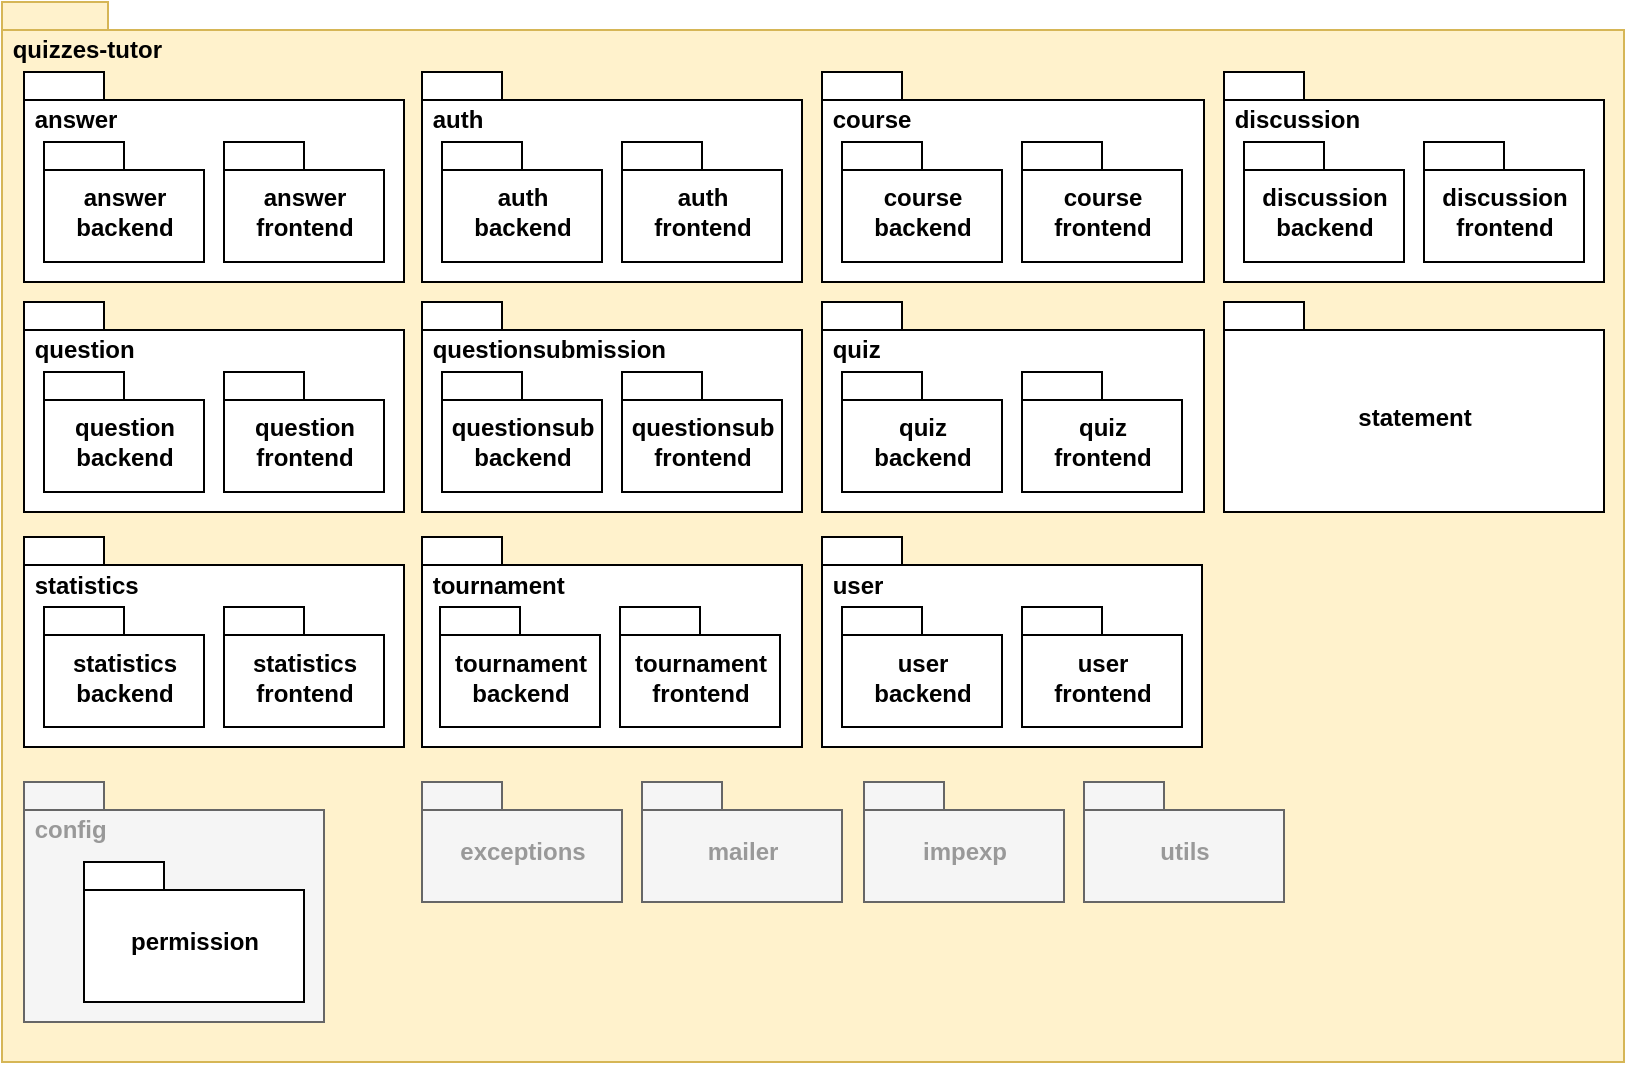 <mxfile version="13.10.2" type="device"><diagram name="Page-1" id="b5b7bab2-c9e2-2cf4-8b2a-24fd1a2a6d21"><mxGraphModel dx="1422" dy="705" grid="1" gridSize="10" guides="1" tooltips="1" connect="1" arrows="1" fold="1" page="1" pageScale="1" pageWidth="827" pageHeight="1169" background="#ffffff" math="0" shadow="0"><root><mxCell id="0"/><mxCell id="1" parent="0"/><mxCell id="0KxOoFOg0Rp_-ufDolNg-1" value="&amp;nbsp;quizzes-tutor" style="shape=folder;fontStyle=1;spacingTop=10;tabWidth=40;tabHeight=14;tabPosition=left;html=1;labelPosition=center;verticalLabelPosition=middle;align=left;verticalAlign=top;fillColor=#fff2cc;strokeColor=#d6b656;" parent="1" vertex="1"><mxGeometry x="9" y="20" width="811" height="530" as="geometry"/></mxCell><mxCell id="0KxOoFOg0Rp_-ufDolNg-2" value="&amp;nbsp;answer" style="shape=folder;fontStyle=1;spacingTop=10;tabWidth=40;tabHeight=14;tabPosition=left;html=1;align=left;verticalAlign=top;" parent="1" vertex="1"><mxGeometry x="20" y="55" width="190" height="105" as="geometry"/></mxCell><mxCell id="0KxOoFOg0Rp_-ufDolNg-3" value="&amp;nbsp;auth" style="shape=folder;fontStyle=1;spacingTop=10;tabWidth=40;tabHeight=14;tabPosition=left;html=1;align=left;verticalAlign=top;" parent="1" vertex="1"><mxGeometry x="219" y="55" width="190" height="105" as="geometry"/></mxCell><mxCell id="0KxOoFOg0Rp_-ufDolNg-4" value="&amp;nbsp;config" style="shape=folder;fontStyle=1;spacingTop=10;tabWidth=40;tabHeight=14;tabPosition=left;html=1;align=left;verticalAlign=top;fillColor=#f5f5f5;strokeColor=#666666;fontColor=#999999;" parent="1" vertex="1"><mxGeometry x="20" y="410" width="150" height="120" as="geometry"/></mxCell><mxCell id="0KxOoFOg0Rp_-ufDolNg-5" value="&amp;nbsp;course" style="shape=folder;fontStyle=1;spacingTop=10;tabWidth=40;tabHeight=14;tabPosition=left;html=1;align=left;verticalAlign=top;" parent="1" vertex="1"><mxGeometry x="419" y="55" width="191" height="105" as="geometry"/></mxCell><mxCell id="0KxOoFOg0Rp_-ufDolNg-7" value="exceptions" style="shape=folder;fontStyle=1;spacingTop=10;tabWidth=40;tabHeight=14;tabPosition=left;html=1;align=center;verticalAlign=middle;fillColor=#f5f5f5;strokeColor=#666666;fontColor=#999999;" parent="1" vertex="1"><mxGeometry x="219" y="410" width="100" height="60" as="geometry"/></mxCell><mxCell id="0KxOoFOg0Rp_-ufDolNg-8" value="impexp" style="shape=folder;fontStyle=1;spacingTop=10;tabWidth=40;tabHeight=14;tabPosition=left;html=1;align=center;verticalAlign=middle;fillColor=#f5f5f5;strokeColor=#666666;fontColor=#999999;" parent="1" vertex="1"><mxGeometry x="440" y="410" width="100" height="60" as="geometry"/></mxCell><mxCell id="0KxOoFOg0Rp_-ufDolNg-9" value="mailer" style="shape=folder;fontStyle=1;spacingTop=10;tabWidth=40;tabHeight=14;tabPosition=left;html=1;align=center;verticalAlign=middle;fillColor=#f5f5f5;strokeColor=#666666;fontColor=#999999;" parent="1" vertex="1"><mxGeometry x="329" y="410" width="100" height="60" as="geometry"/></mxCell><mxCell id="0KxOoFOg0Rp_-ufDolNg-18" value="utils" style="shape=folder;fontStyle=1;spacingTop=10;tabWidth=40;tabHeight=14;tabPosition=left;html=1;align=center;verticalAlign=middle;fillColor=#f5f5f5;strokeColor=#666666;fontColor=#999999;" parent="1" vertex="1"><mxGeometry x="550" y="410" width="100" height="60" as="geometry"/></mxCell><mxCell id="0KxOoFOg0Rp_-ufDolNg-19" style="edgeStyle=orthogonalEdgeStyle;rounded=0;orthogonalLoop=1;jettySize=auto;html=1;exitX=0.5;exitY=1;exitDx=0;exitDy=0;exitPerimeter=0;fontColor=#999999;" parent="1" source="0KxOoFOg0Rp_-ufDolNg-7" target="0KxOoFOg0Rp_-ufDolNg-7" edge="1"><mxGeometry relative="1" as="geometry"/></mxCell><mxCell id="nWKlDPTB4NSH_55EL6t1-1" value="auth&lt;br&gt;backend" style="shape=folder;fontStyle=1;spacingTop=10;tabWidth=40;tabHeight=14;tabPosition=left;html=1;align=center;verticalAlign=middle;" vertex="1" parent="1"><mxGeometry x="229" y="90" width="80" height="60" as="geometry"/></mxCell><mxCell id="nWKlDPTB4NSH_55EL6t1-2" value="auth&lt;br&gt;frontend" style="shape=folder;fontStyle=1;spacingTop=10;tabWidth=40;tabHeight=14;tabPosition=left;html=1;align=center;verticalAlign=middle;" vertex="1" parent="1"><mxGeometry x="319" y="90" width="80" height="60" as="geometry"/></mxCell><mxCell id="nWKlDPTB4NSH_55EL6t1-3" value="course&lt;br&gt;backend" style="shape=folder;fontStyle=1;spacingTop=10;tabWidth=40;tabHeight=14;tabPosition=left;html=1;align=center;verticalAlign=middle;" vertex="1" parent="1"><mxGeometry x="429" y="90" width="80" height="60" as="geometry"/></mxCell><mxCell id="nWKlDPTB4NSH_55EL6t1-4" value="course&lt;br&gt;frontend" style="shape=folder;fontStyle=1;spacingTop=10;tabWidth=40;tabHeight=14;tabPosition=left;html=1;align=center;verticalAlign=middle;" vertex="1" parent="1"><mxGeometry x="519" y="90" width="80" height="60" as="geometry"/></mxCell><mxCell id="nWKlDPTB4NSH_55EL6t1-5" value="answer&lt;br&gt;backend" style="shape=folder;fontStyle=1;spacingTop=10;tabWidth=40;tabHeight=14;tabPosition=left;html=1;align=center;verticalAlign=middle;" vertex="1" parent="1"><mxGeometry x="30" y="90" width="80" height="60" as="geometry"/></mxCell><mxCell id="nWKlDPTB4NSH_55EL6t1-6" value="answer&lt;br&gt;frontend" style="shape=folder;fontStyle=1;spacingTop=10;tabWidth=40;tabHeight=14;tabPosition=left;html=1;align=center;verticalAlign=middle;" vertex="1" parent="1"><mxGeometry x="120" y="90" width="80" height="60" as="geometry"/></mxCell><mxCell id="nWKlDPTB4NSH_55EL6t1-7" value="&amp;nbsp;question" style="shape=folder;fontStyle=1;spacingTop=10;tabWidth=40;tabHeight=14;tabPosition=left;html=1;align=left;verticalAlign=top;" vertex="1" parent="1"><mxGeometry x="20" y="170" width="190" height="105" as="geometry"/></mxCell><mxCell id="nWKlDPTB4NSH_55EL6t1-8" value="question&lt;br&gt;backend" style="shape=folder;fontStyle=1;spacingTop=10;tabWidth=40;tabHeight=14;tabPosition=left;html=1;align=center;verticalAlign=middle;" vertex="1" parent="1"><mxGeometry x="30" y="205" width="80" height="60" as="geometry"/></mxCell><mxCell id="nWKlDPTB4NSH_55EL6t1-9" value="question&lt;br&gt;frontend" style="shape=folder;fontStyle=1;spacingTop=10;tabWidth=40;tabHeight=14;tabPosition=left;html=1;align=center;verticalAlign=middle;" vertex="1" parent="1"><mxGeometry x="120" y="205" width="80" height="60" as="geometry"/></mxCell><mxCell id="nWKlDPTB4NSH_55EL6t1-10" value="&amp;nbsp;discussion" style="shape=folder;fontStyle=1;spacingTop=10;tabWidth=40;tabHeight=14;tabPosition=left;html=1;align=left;verticalAlign=top;" vertex="1" parent="1"><mxGeometry x="620" y="55" width="190" height="105" as="geometry"/></mxCell><mxCell id="nWKlDPTB4NSH_55EL6t1-11" value="discussion&lt;br&gt;backend" style="shape=folder;fontStyle=1;spacingTop=10;tabWidth=40;tabHeight=14;tabPosition=left;html=1;align=center;verticalAlign=middle;" vertex="1" parent="1"><mxGeometry x="630" y="90" width="80" height="60" as="geometry"/></mxCell><mxCell id="nWKlDPTB4NSH_55EL6t1-12" value="discussion&lt;br&gt;frontend" style="shape=folder;fontStyle=1;spacingTop=10;tabWidth=40;tabHeight=14;tabPosition=left;html=1;align=center;verticalAlign=middle;" vertex="1" parent="1"><mxGeometry x="720" y="90" width="80" height="60" as="geometry"/></mxCell><mxCell id="nWKlDPTB4NSH_55EL6t1-13" value="&amp;nbsp;questionsubmission" style="shape=folder;fontStyle=1;spacingTop=10;tabWidth=40;tabHeight=14;tabPosition=left;html=1;align=left;verticalAlign=top;" vertex="1" parent="1"><mxGeometry x="219" y="170" width="190" height="105" as="geometry"/></mxCell><mxCell id="nWKlDPTB4NSH_55EL6t1-14" value="questionsub&lt;br&gt;backend" style="shape=folder;fontStyle=1;spacingTop=10;tabWidth=40;tabHeight=14;tabPosition=left;html=1;align=center;verticalAlign=middle;" vertex="1" parent="1"><mxGeometry x="229" y="205" width="80" height="60" as="geometry"/></mxCell><mxCell id="nWKlDPTB4NSH_55EL6t1-15" value="questionsub&lt;br&gt;frontend" style="shape=folder;fontStyle=1;spacingTop=10;tabWidth=40;tabHeight=14;tabPosition=left;html=1;align=center;verticalAlign=middle;" vertex="1" parent="1"><mxGeometry x="319" y="205" width="80" height="60" as="geometry"/></mxCell><mxCell id="nWKlDPTB4NSH_55EL6t1-16" value="&amp;nbsp;quiz" style="shape=folder;fontStyle=1;spacingTop=10;tabWidth=40;tabHeight=14;tabPosition=left;html=1;align=left;verticalAlign=top;" vertex="1" parent="1"><mxGeometry x="419" y="170" width="191" height="105" as="geometry"/></mxCell><mxCell id="nWKlDPTB4NSH_55EL6t1-17" value="quiz&lt;br&gt;backend" style="shape=folder;fontStyle=1;spacingTop=10;tabWidth=40;tabHeight=14;tabPosition=left;html=1;align=center;verticalAlign=middle;" vertex="1" parent="1"><mxGeometry x="429" y="205" width="80" height="60" as="geometry"/></mxCell><mxCell id="nWKlDPTB4NSH_55EL6t1-18" value="quiz&lt;br&gt;frontend" style="shape=folder;fontStyle=1;spacingTop=10;tabWidth=40;tabHeight=14;tabPosition=left;html=1;align=center;verticalAlign=middle;" vertex="1" parent="1"><mxGeometry x="519" y="205" width="80" height="60" as="geometry"/></mxCell><mxCell id="nWKlDPTB4NSH_55EL6t1-19" value="&amp;nbsp;statistics" style="shape=folder;fontStyle=1;spacingTop=10;tabWidth=40;tabHeight=14;tabPosition=left;html=1;align=left;verticalAlign=top;" vertex="1" parent="1"><mxGeometry x="20" y="287.5" width="190" height="105" as="geometry"/></mxCell><mxCell id="nWKlDPTB4NSH_55EL6t1-20" value="statistics&lt;br&gt;backend" style="shape=folder;fontStyle=1;spacingTop=10;tabWidth=40;tabHeight=14;tabPosition=left;html=1;align=center;verticalAlign=middle;" vertex="1" parent="1"><mxGeometry x="30" y="322.5" width="80" height="60" as="geometry"/></mxCell><mxCell id="nWKlDPTB4NSH_55EL6t1-21" value="statistics&lt;br&gt;frontend" style="shape=folder;fontStyle=1;spacingTop=10;tabWidth=40;tabHeight=14;tabPosition=left;html=1;align=center;verticalAlign=middle;" vertex="1" parent="1"><mxGeometry x="120" y="322.5" width="80" height="60" as="geometry"/></mxCell><mxCell id="nWKlDPTB4NSH_55EL6t1-25" value="&amp;nbsp;user" style="shape=folder;fontStyle=1;spacingTop=10;tabWidth=40;tabHeight=14;tabPosition=left;html=1;align=left;verticalAlign=top;" vertex="1" parent="1"><mxGeometry x="419" y="287.5" width="190" height="105" as="geometry"/></mxCell><mxCell id="nWKlDPTB4NSH_55EL6t1-26" value="user&lt;br&gt;backend" style="shape=folder;fontStyle=1;spacingTop=10;tabWidth=40;tabHeight=14;tabPosition=left;html=1;align=center;verticalAlign=middle;" vertex="1" parent="1"><mxGeometry x="429" y="322.5" width="80" height="60" as="geometry"/></mxCell><mxCell id="nWKlDPTB4NSH_55EL6t1-27" value="user&lt;br&gt;frontend" style="shape=folder;fontStyle=1;spacingTop=10;tabWidth=40;tabHeight=14;tabPosition=left;html=1;align=center;verticalAlign=middle;" vertex="1" parent="1"><mxGeometry x="519" y="322.5" width="80" height="60" as="geometry"/></mxCell><mxCell id="nWKlDPTB4NSH_55EL6t1-28" value="statement" style="shape=folder;fontStyle=1;spacingTop=10;tabWidth=40;tabHeight=14;tabPosition=left;html=1;align=center;verticalAlign=middle;" vertex="1" parent="1"><mxGeometry x="620" y="170" width="190" height="105" as="geometry"/></mxCell><mxCell id="nWKlDPTB4NSH_55EL6t1-37" value="permission" style="shape=folder;fontStyle=1;spacingTop=10;tabWidth=40;tabHeight=14;tabPosition=left;html=1;align=center;verticalAlign=middle;" vertex="1" parent="1"><mxGeometry x="50" y="450" width="110" height="70" as="geometry"/></mxCell><mxCell id="nWKlDPTB4NSH_55EL6t1-41" value="&amp;nbsp;tournament" style="shape=folder;fontStyle=1;spacingTop=10;tabWidth=40;tabHeight=14;tabPosition=left;html=1;align=left;verticalAlign=top;" vertex="1" parent="1"><mxGeometry x="219" y="287.5" width="190" height="105" as="geometry"/></mxCell><mxCell id="nWKlDPTB4NSH_55EL6t1-42" value="tournament&lt;br&gt;backend" style="shape=folder;fontStyle=1;spacingTop=10;tabWidth=40;tabHeight=14;tabPosition=left;html=1;align=center;verticalAlign=middle;" vertex="1" parent="1"><mxGeometry x="228" y="322.5" width="80" height="60" as="geometry"/></mxCell><mxCell id="nWKlDPTB4NSH_55EL6t1-43" value="tournament&lt;br&gt;frontend" style="shape=folder;fontStyle=1;spacingTop=10;tabWidth=40;tabHeight=14;tabPosition=left;html=1;align=center;verticalAlign=middle;" vertex="1" parent="1"><mxGeometry x="318" y="322.5" width="80" height="60" as="geometry"/></mxCell></root></mxGraphModel></diagram></mxfile>